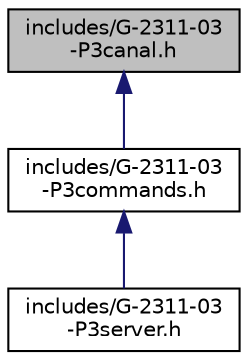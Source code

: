 digraph "includes/G-2311-03-P3canal.h"
{
  edge [fontname="Helvetica",fontsize="10",labelfontname="Helvetica",labelfontsize="10"];
  node [fontname="Helvetica",fontsize="10",shape=record];
  Node1 [label="includes/G-2311-03\l-P3canal.h",height=0.2,width=0.4,color="black", fillcolor="grey75", style="filled", fontcolor="black"];
  Node1 -> Node2 [dir="back",color="midnightblue",fontsize="10",style="solid",fontname="Helvetica"];
  Node2 [label="includes/G-2311-03\l-P3commands.h",height=0.2,width=0.4,color="black", fillcolor="white", style="filled",URL="$_g-2311-03-_p3commands_8h.html",tooltip="Modulo de funciones para el reconocimiento y ejecucion de comandos en el servidor IRC..."];
  Node2 -> Node3 [dir="back",color="midnightblue",fontsize="10",style="solid",fontname="Helvetica"];
  Node3 [label="includes/G-2311-03\l-P3server.h",height=0.2,width=0.4,color="black", fillcolor="white", style="filled",URL="$_g-2311-03-_p3server_8h.html",tooltip="Libreria de funciones para la gestion del servidor IRC. "];
}
